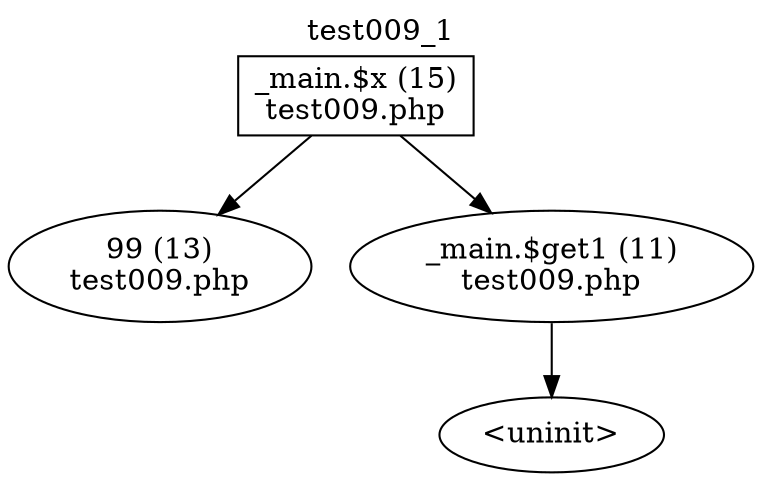 digraph cfg {
  label="test009_1";
  labelloc=t;
  n1 [shape=box, label="_main.$x (15)\ntest009.php"];
  n2 [shape=ellipse, label="99 (13)\ntest009.php"];
  n3 [shape=ellipse, label="_main.$get1 (11)\ntest009.php"];
  n4 [shape=ellipse, label="<uninit>"];
  n1 -> n2;
  n1 -> n3;
  n3 -> n4;
}
